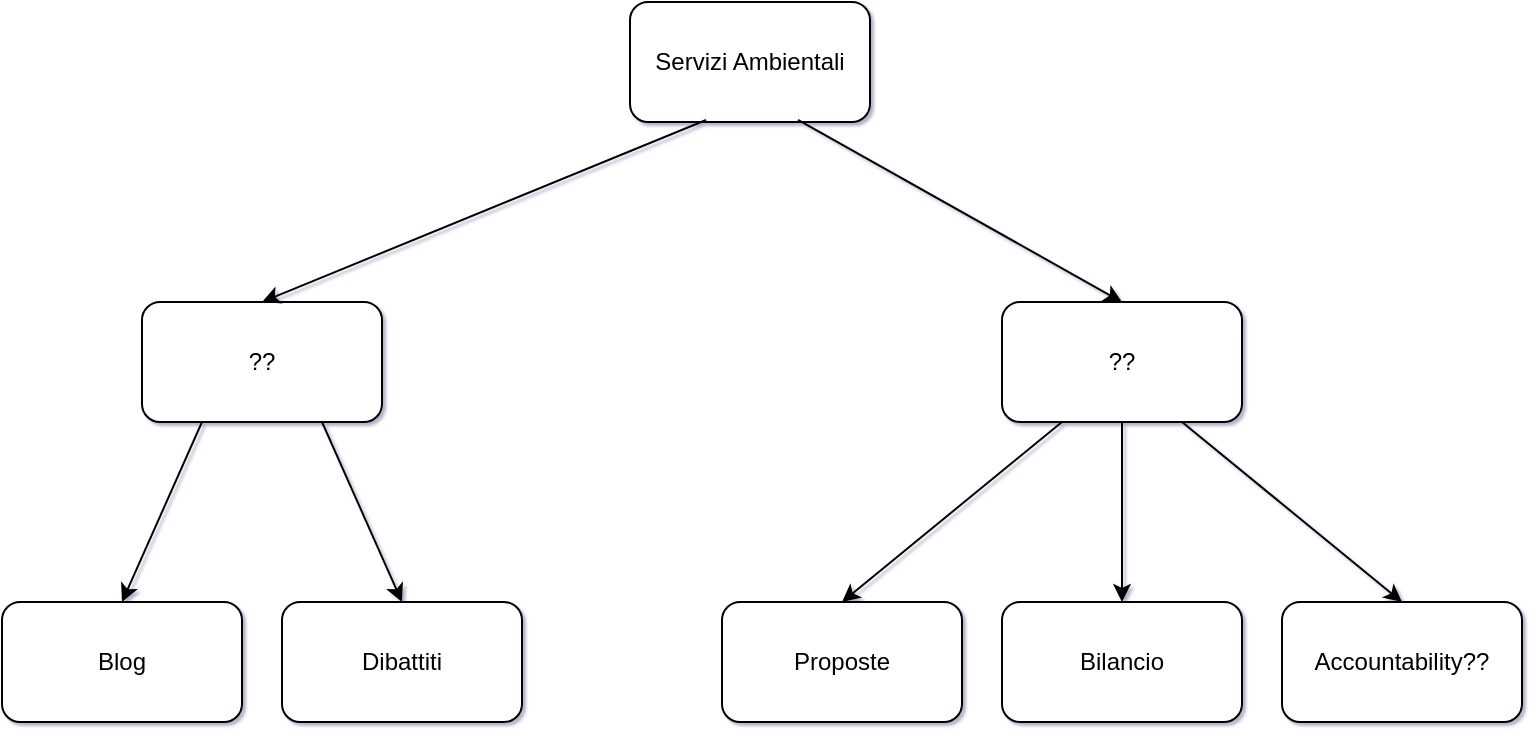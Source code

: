 <mxfile version="14.4.4" type="device"><diagram id="vVaE4xEWoFnzD7G3GjzW" name="Page-1"><mxGraphModel dx="1426" dy="699" grid="1" gridSize="10" guides="1" tooltips="1" connect="1" arrows="1" fold="1" page="1" pageScale="1" pageWidth="827" pageHeight="1169" background="none" math="0" shadow="1"><root><mxCell id="0"/><mxCell id="1" parent="0"/><mxCell id="o0y1fz5a2MORtyjgr0Rm-1" value="Servizi Ambientali" style="rounded=1;whiteSpace=wrap;html=1;" vertex="1" parent="1"><mxGeometry x="354" y="190" width="120" height="60" as="geometry"/></mxCell><mxCell id="o0y1fz5a2MORtyjgr0Rm-2" value="??" style="rounded=1;whiteSpace=wrap;html=1;" vertex="1" parent="1"><mxGeometry x="540" y="340" width="120" height="60" as="geometry"/></mxCell><mxCell id="o0y1fz5a2MORtyjgr0Rm-3" value="??" style="rounded=1;whiteSpace=wrap;html=1;" vertex="1" parent="1"><mxGeometry x="110" y="340" width="120" height="60" as="geometry"/></mxCell><mxCell id="o0y1fz5a2MORtyjgr0Rm-4" value="Dibattiti" style="rounded=1;whiteSpace=wrap;html=1;" vertex="1" parent="1"><mxGeometry x="180" y="490" width="120" height="60" as="geometry"/></mxCell><mxCell id="o0y1fz5a2MORtyjgr0Rm-5" value="Blog" style="rounded=1;whiteSpace=wrap;html=1;" vertex="1" parent="1"><mxGeometry x="40" y="490" width="120" height="60" as="geometry"/></mxCell><mxCell id="o0y1fz5a2MORtyjgr0Rm-6" value="Accountability??" style="rounded=1;whiteSpace=wrap;html=1;" vertex="1" parent="1"><mxGeometry x="680" y="490" width="120" height="60" as="geometry"/></mxCell><mxCell id="o0y1fz5a2MORtyjgr0Rm-7" value="Bilancio" style="rounded=1;whiteSpace=wrap;html=1;" vertex="1" parent="1"><mxGeometry x="540" y="490" width="120" height="60" as="geometry"/></mxCell><mxCell id="o0y1fz5a2MORtyjgr0Rm-8" value="Proposte" style="rounded=1;whiteSpace=wrap;html=1;" vertex="1" parent="1"><mxGeometry x="400" y="490" width="120" height="60" as="geometry"/></mxCell><mxCell id="o0y1fz5a2MORtyjgr0Rm-9" value="" style="endArrow=classic;html=1;exitX=0.317;exitY=0.983;exitDx=0;exitDy=0;exitPerimeter=0;entryX=0.5;entryY=0;entryDx=0;entryDy=0;" edge="1" parent="1" source="o0y1fz5a2MORtyjgr0Rm-1" target="o0y1fz5a2MORtyjgr0Rm-3"><mxGeometry width="50" height="50" relative="1" as="geometry"><mxPoint x="390" y="360" as="sourcePoint"/><mxPoint x="440" y="310" as="targetPoint"/></mxGeometry></mxCell><mxCell id="o0y1fz5a2MORtyjgr0Rm-10" value="" style="endArrow=classic;html=1;exitX=0.7;exitY=0.983;exitDx=0;exitDy=0;exitPerimeter=0;entryX=0.5;entryY=0;entryDx=0;entryDy=0;" edge="1" parent="1" source="o0y1fz5a2MORtyjgr0Rm-1" target="o0y1fz5a2MORtyjgr0Rm-2"><mxGeometry width="50" height="50" relative="1" as="geometry"><mxPoint x="402.04" y="268.98" as="sourcePoint"/><mxPoint x="180" y="350" as="targetPoint"/></mxGeometry></mxCell><mxCell id="o0y1fz5a2MORtyjgr0Rm-11" value="" style="endArrow=classic;html=1;exitX=0.25;exitY=1;exitDx=0;exitDy=0;entryX=0.5;entryY=0;entryDx=0;entryDy=0;" edge="1" parent="1" source="o0y1fz5a2MORtyjgr0Rm-3" target="o0y1fz5a2MORtyjgr0Rm-5"><mxGeometry width="50" height="50" relative="1" as="geometry"><mxPoint x="412.04" y="278.98" as="sourcePoint"/><mxPoint x="190" y="360" as="targetPoint"/></mxGeometry></mxCell><mxCell id="o0y1fz5a2MORtyjgr0Rm-12" value="" style="endArrow=classic;html=1;exitX=0.75;exitY=1;exitDx=0;exitDy=0;entryX=0.5;entryY=0;entryDx=0;entryDy=0;" edge="1" parent="1" source="o0y1fz5a2MORtyjgr0Rm-3" target="o0y1fz5a2MORtyjgr0Rm-4"><mxGeometry width="50" height="50" relative="1" as="geometry"><mxPoint x="422.04" y="288.98" as="sourcePoint"/><mxPoint x="200" y="370" as="targetPoint"/></mxGeometry></mxCell><mxCell id="o0y1fz5a2MORtyjgr0Rm-13" value="" style="endArrow=classic;html=1;exitX=0.25;exitY=1;exitDx=0;exitDy=0;entryX=0.5;entryY=0;entryDx=0;entryDy=0;" edge="1" parent="1" source="o0y1fz5a2MORtyjgr0Rm-2" target="o0y1fz5a2MORtyjgr0Rm-8"><mxGeometry width="50" height="50" relative="1" as="geometry"><mxPoint x="602.04" y="390" as="sourcePoint"/><mxPoint x="380" y="471.02" as="targetPoint"/></mxGeometry></mxCell><mxCell id="o0y1fz5a2MORtyjgr0Rm-14" value="" style="endArrow=classic;html=1;exitX=0.5;exitY=1;exitDx=0;exitDy=0;entryX=0.5;entryY=0;entryDx=0;entryDy=0;" edge="1" parent="1" source="o0y1fz5a2MORtyjgr0Rm-2" target="o0y1fz5a2MORtyjgr0Rm-7"><mxGeometry width="50" height="50" relative="1" as="geometry"><mxPoint x="442.04" y="308.98" as="sourcePoint"/><mxPoint x="220" y="390" as="targetPoint"/></mxGeometry></mxCell><mxCell id="o0y1fz5a2MORtyjgr0Rm-15" value="" style="endArrow=classic;html=1;exitX=0.75;exitY=1;exitDx=0;exitDy=0;entryX=0.5;entryY=0;entryDx=0;entryDy=0;" edge="1" parent="1" source="o0y1fz5a2MORtyjgr0Rm-2" target="o0y1fz5a2MORtyjgr0Rm-6"><mxGeometry width="50" height="50" relative="1" as="geometry"><mxPoint x="452.04" y="318.98" as="sourcePoint"/><mxPoint x="230" y="400" as="targetPoint"/></mxGeometry></mxCell></root></mxGraphModel></diagram></mxfile>